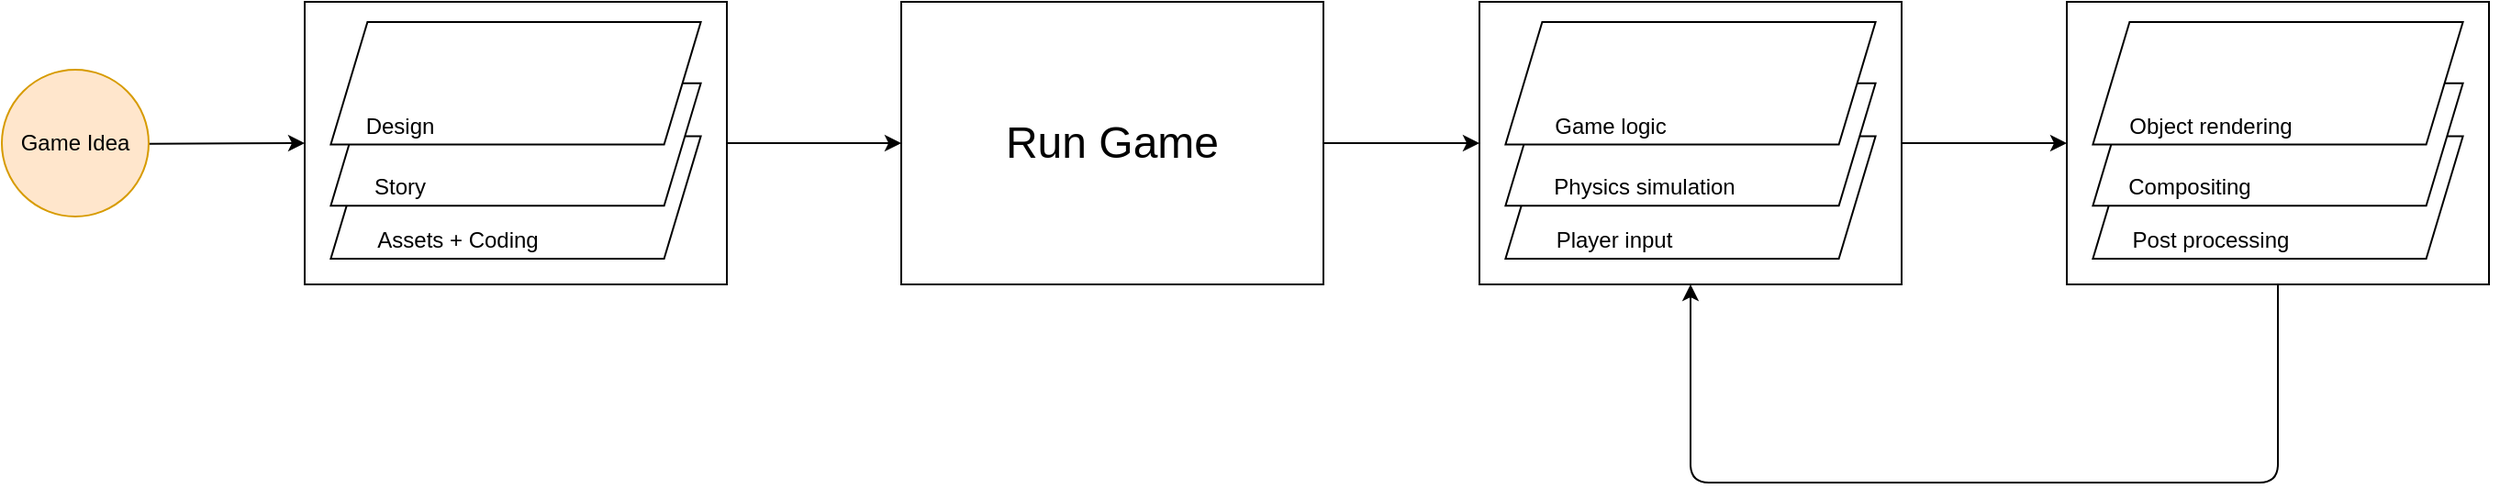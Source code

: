 <mxfile>
    <diagram id="wXBKooOv0GcpBd2YHlwC" name="Page-1">
        <mxGraphModel dx="1410" dy="1173" grid="1" gridSize="10" guides="1" tooltips="1" connect="1" arrows="1" fold="1" page="1" pageScale="1" pageWidth="1169" pageHeight="827" math="0" shadow="0">
            <root>
                <mxCell id="0"/>
                <mxCell id="1" parent="0"/>
                <mxCell id="32" value="" style="edgeStyle=none;html=1;entryX=0;entryY=0.5;entryDx=0;entryDy=0;" parent="1" edge="1">
                    <mxGeometry relative="1" as="geometry">
                        <mxPoint x="100" y="275" as="targetPoint"/>
                    </mxGeometry>
                </mxCell>
                <mxCell id="66" value="" style="group" parent="1" vertex="1" connectable="0">
                    <mxGeometry x="280" y="298" width="240" height="170" as="geometry"/>
                </mxCell>
                <mxCell id="64" value="" style="rounded=0;whiteSpace=wrap;html=1;" parent="66" vertex="1">
                    <mxGeometry x="5" width="230" height="154" as="geometry"/>
                </mxCell>
                <mxCell id="52" value="" style="group" parent="66" vertex="1" connectable="0">
                    <mxGeometry width="240" height="170" as="geometry"/>
                </mxCell>
                <mxCell id="50" value="D" style="group" parent="52" vertex="1" connectable="0">
                    <mxGeometry x="19.2" y="11" width="201.6" height="129.0" as="geometry"/>
                </mxCell>
                <mxCell id="47" value="" style="shape=parallelogram;perimeter=parallelogramPerimeter;whiteSpace=wrap;html=1;fixedSize=1;" parent="50" vertex="1">
                    <mxGeometry y="62.276" width="201.6" height="66.724" as="geometry"/>
                </mxCell>
                <mxCell id="48" value="" style="shape=parallelogram;perimeter=parallelogramPerimeter;whiteSpace=wrap;html=1;fixedSize=1;" parent="50" vertex="1">
                    <mxGeometry y="33.362" width="201.6" height="66.724" as="geometry"/>
                </mxCell>
                <mxCell id="49" value="" style="shape=parallelogram;perimeter=parallelogramPerimeter;whiteSpace=wrap;html=1;fixedSize=1;" parent="50" vertex="1">
                    <mxGeometry width="201.6" height="66.724" as="geometry"/>
                </mxCell>
                <mxCell id="56" value="Story" style="text;html=1;strokeColor=none;fillColor=none;align=center;verticalAlign=middle;whiteSpace=wrap;rounded=0;" parent="50" vertex="1">
                    <mxGeometry x="19.2" y="80.09" width="38.4" height="20" as="geometry"/>
                </mxCell>
                <mxCell id="57" value="Assets + Coding" style="text;html=1;strokeColor=none;fillColor=none;align=center;verticalAlign=middle;whiteSpace=wrap;rounded=0;" parent="50" vertex="1">
                    <mxGeometry x="19.2" y="109" width="100.8" height="20" as="geometry"/>
                </mxCell>
                <mxCell id="53" value="Design" style="text;html=1;strokeColor=none;fillColor=none;align=center;verticalAlign=middle;whiteSpace=wrap;rounded=0;" parent="50" vertex="1">
                    <mxGeometry x="19.2" y="46.72" width="38.4" height="20" as="geometry"/>
                </mxCell>
                <mxCell id="73" value="" style="group" parent="1" vertex="1" connectable="0">
                    <mxGeometry x="1240" y="298" width="240" height="170" as="geometry"/>
                </mxCell>
                <mxCell id="74" value="" style="rounded=0;whiteSpace=wrap;html=1;" parent="73" vertex="1">
                    <mxGeometry x="5" width="230" height="154" as="geometry"/>
                </mxCell>
                <mxCell id="75" value="" style="group" parent="73" vertex="1" connectable="0">
                    <mxGeometry width="240" height="170" as="geometry"/>
                </mxCell>
                <mxCell id="76" value="D" style="group" parent="75" vertex="1" connectable="0">
                    <mxGeometry x="19.2" y="11" width="201.6" height="129.0" as="geometry"/>
                </mxCell>
                <mxCell id="77" value="" style="shape=parallelogram;perimeter=parallelogramPerimeter;whiteSpace=wrap;html=1;fixedSize=1;" parent="76" vertex="1">
                    <mxGeometry y="62.276" width="201.6" height="66.724" as="geometry"/>
                </mxCell>
                <mxCell id="78" value="" style="shape=parallelogram;perimeter=parallelogramPerimeter;whiteSpace=wrap;html=1;fixedSize=1;" parent="76" vertex="1">
                    <mxGeometry y="33.362" width="201.6" height="66.724" as="geometry"/>
                </mxCell>
                <mxCell id="79" value="" style="shape=parallelogram;perimeter=parallelogramPerimeter;whiteSpace=wrap;html=1;fixedSize=1;" parent="76" vertex="1">
                    <mxGeometry width="201.6" height="66.724" as="geometry"/>
                </mxCell>
                <mxCell id="80" value="Compositing" style="text;html=1;strokeColor=none;fillColor=none;align=center;verticalAlign=middle;whiteSpace=wrap;rounded=0;" parent="76" vertex="1">
                    <mxGeometry x="9.2" y="80.09" width="87.6" height="20" as="geometry"/>
                </mxCell>
                <mxCell id="81" value="Post processing" style="text;html=1;strokeColor=none;fillColor=none;align=center;verticalAlign=middle;whiteSpace=wrap;rounded=0;" parent="76" vertex="1">
                    <mxGeometry x="19.2" y="109" width="90.8" height="20" as="geometry"/>
                </mxCell>
                <mxCell id="82" value="Object rendering" style="text;html=1;strokeColor=none;fillColor=none;align=center;verticalAlign=middle;whiteSpace=wrap;rounded=0;" parent="76" vertex="1">
                    <mxGeometry x="9.2" y="46.72" width="110.8" height="20" as="geometry"/>
                </mxCell>
                <mxCell id="90" style="edgeStyle=none;html=1;entryX=0;entryY=0.5;entryDx=0;entryDy=0;" parent="1" source="87" target="64" edge="1">
                    <mxGeometry relative="1" as="geometry"/>
                </mxCell>
                <mxCell id="87" value="Game Idea" style="ellipse;whiteSpace=wrap;html=1;aspect=fixed;fillColor=#ffe6cc;strokeColor=#d79b00;" parent="1" vertex="1">
                    <mxGeometry x="120" y="335" width="80" height="80" as="geometry"/>
                </mxCell>
                <mxCell id="93" value="" style="group" vertex="1" connectable="0" parent="1">
                    <mxGeometry x="920" y="298" width="240" height="170" as="geometry"/>
                </mxCell>
                <mxCell id="94" value="" style="rounded=0;whiteSpace=wrap;html=1;" vertex="1" parent="93">
                    <mxGeometry x="5" width="230" height="154" as="geometry"/>
                </mxCell>
                <mxCell id="95" value="" style="group" vertex="1" connectable="0" parent="93">
                    <mxGeometry width="240" height="170" as="geometry"/>
                </mxCell>
                <mxCell id="96" value="D" style="group" vertex="1" connectable="0" parent="95">
                    <mxGeometry x="19.2" y="11" width="201.6" height="129" as="geometry"/>
                </mxCell>
                <mxCell id="97" value="" style="shape=parallelogram;perimeter=parallelogramPerimeter;whiteSpace=wrap;html=1;fixedSize=1;" vertex="1" parent="96">
                    <mxGeometry y="62.276" width="201.6" height="66.724" as="geometry"/>
                </mxCell>
                <mxCell id="98" value="" style="shape=parallelogram;perimeter=parallelogramPerimeter;whiteSpace=wrap;html=1;fixedSize=1;" vertex="1" parent="96">
                    <mxGeometry y="33.362" width="201.6" height="66.724" as="geometry"/>
                </mxCell>
                <mxCell id="99" value="" style="shape=parallelogram;perimeter=parallelogramPerimeter;whiteSpace=wrap;html=1;fixedSize=1;" vertex="1" parent="96">
                    <mxGeometry width="201.6" height="66.724" as="geometry"/>
                </mxCell>
                <mxCell id="100" value="Physics simulation" style="text;html=1;strokeColor=none;fillColor=none;align=center;verticalAlign=middle;whiteSpace=wrap;rounded=0;" vertex="1" parent="96">
                    <mxGeometry x="11.8" y="80.09" width="128.2" height="20.0" as="geometry"/>
                </mxCell>
                <mxCell id="101" value="Player input" style="text;html=1;strokeColor=none;fillColor=none;align=center;verticalAlign=middle;whiteSpace=wrap;rounded=0;" vertex="1" parent="96">
                    <mxGeometry x="9.2" y="109.0" width="100.8" height="20.0" as="geometry"/>
                </mxCell>
                <mxCell id="102" value="Game logic" style="text;html=1;strokeColor=none;fillColor=none;align=center;verticalAlign=middle;whiteSpace=wrap;rounded=0;" vertex="1" parent="96">
                    <mxGeometry x="11.8" y="46.72" width="90.8" height="20.0" as="geometry"/>
                </mxCell>
                <mxCell id="104" style="edgeStyle=none;html=1;entryX=0;entryY=0.5;entryDx=0;entryDy=0;" edge="1" parent="1" source="94" target="74">
                    <mxGeometry relative="1" as="geometry"/>
                </mxCell>
                <mxCell id="107" style="edgeStyle=none;html=1;entryX=0;entryY=0.5;entryDx=0;entryDy=0;fontSize=24;" edge="1" parent="1" source="105" target="94">
                    <mxGeometry relative="1" as="geometry"/>
                </mxCell>
                <mxCell id="105" value="Run Game" style="rounded=0;whiteSpace=wrap;html=1;fontSize=24;" vertex="1" parent="1">
                    <mxGeometry x="610" y="298" width="230" height="154" as="geometry"/>
                </mxCell>
                <mxCell id="106" value="" style="edgeStyle=none;html=1;" edge="1" parent="1" source="64" target="105">
                    <mxGeometry relative="1" as="geometry"/>
                </mxCell>
                <mxCell id="110" style="edgeStyle=none;html=1;exitX=0.5;exitY=1;exitDx=0;exitDy=0;fontSize=24;" edge="1" parent="1" source="74">
                    <mxGeometry relative="1" as="geometry">
                        <mxPoint x="1040" y="452" as="targetPoint"/>
                        <Array as="points">
                            <mxPoint x="1360" y="560"/>
                            <mxPoint x="1040" y="560"/>
                        </Array>
                    </mxGeometry>
                </mxCell>
            </root>
        </mxGraphModel>
    </diagram>
</mxfile>